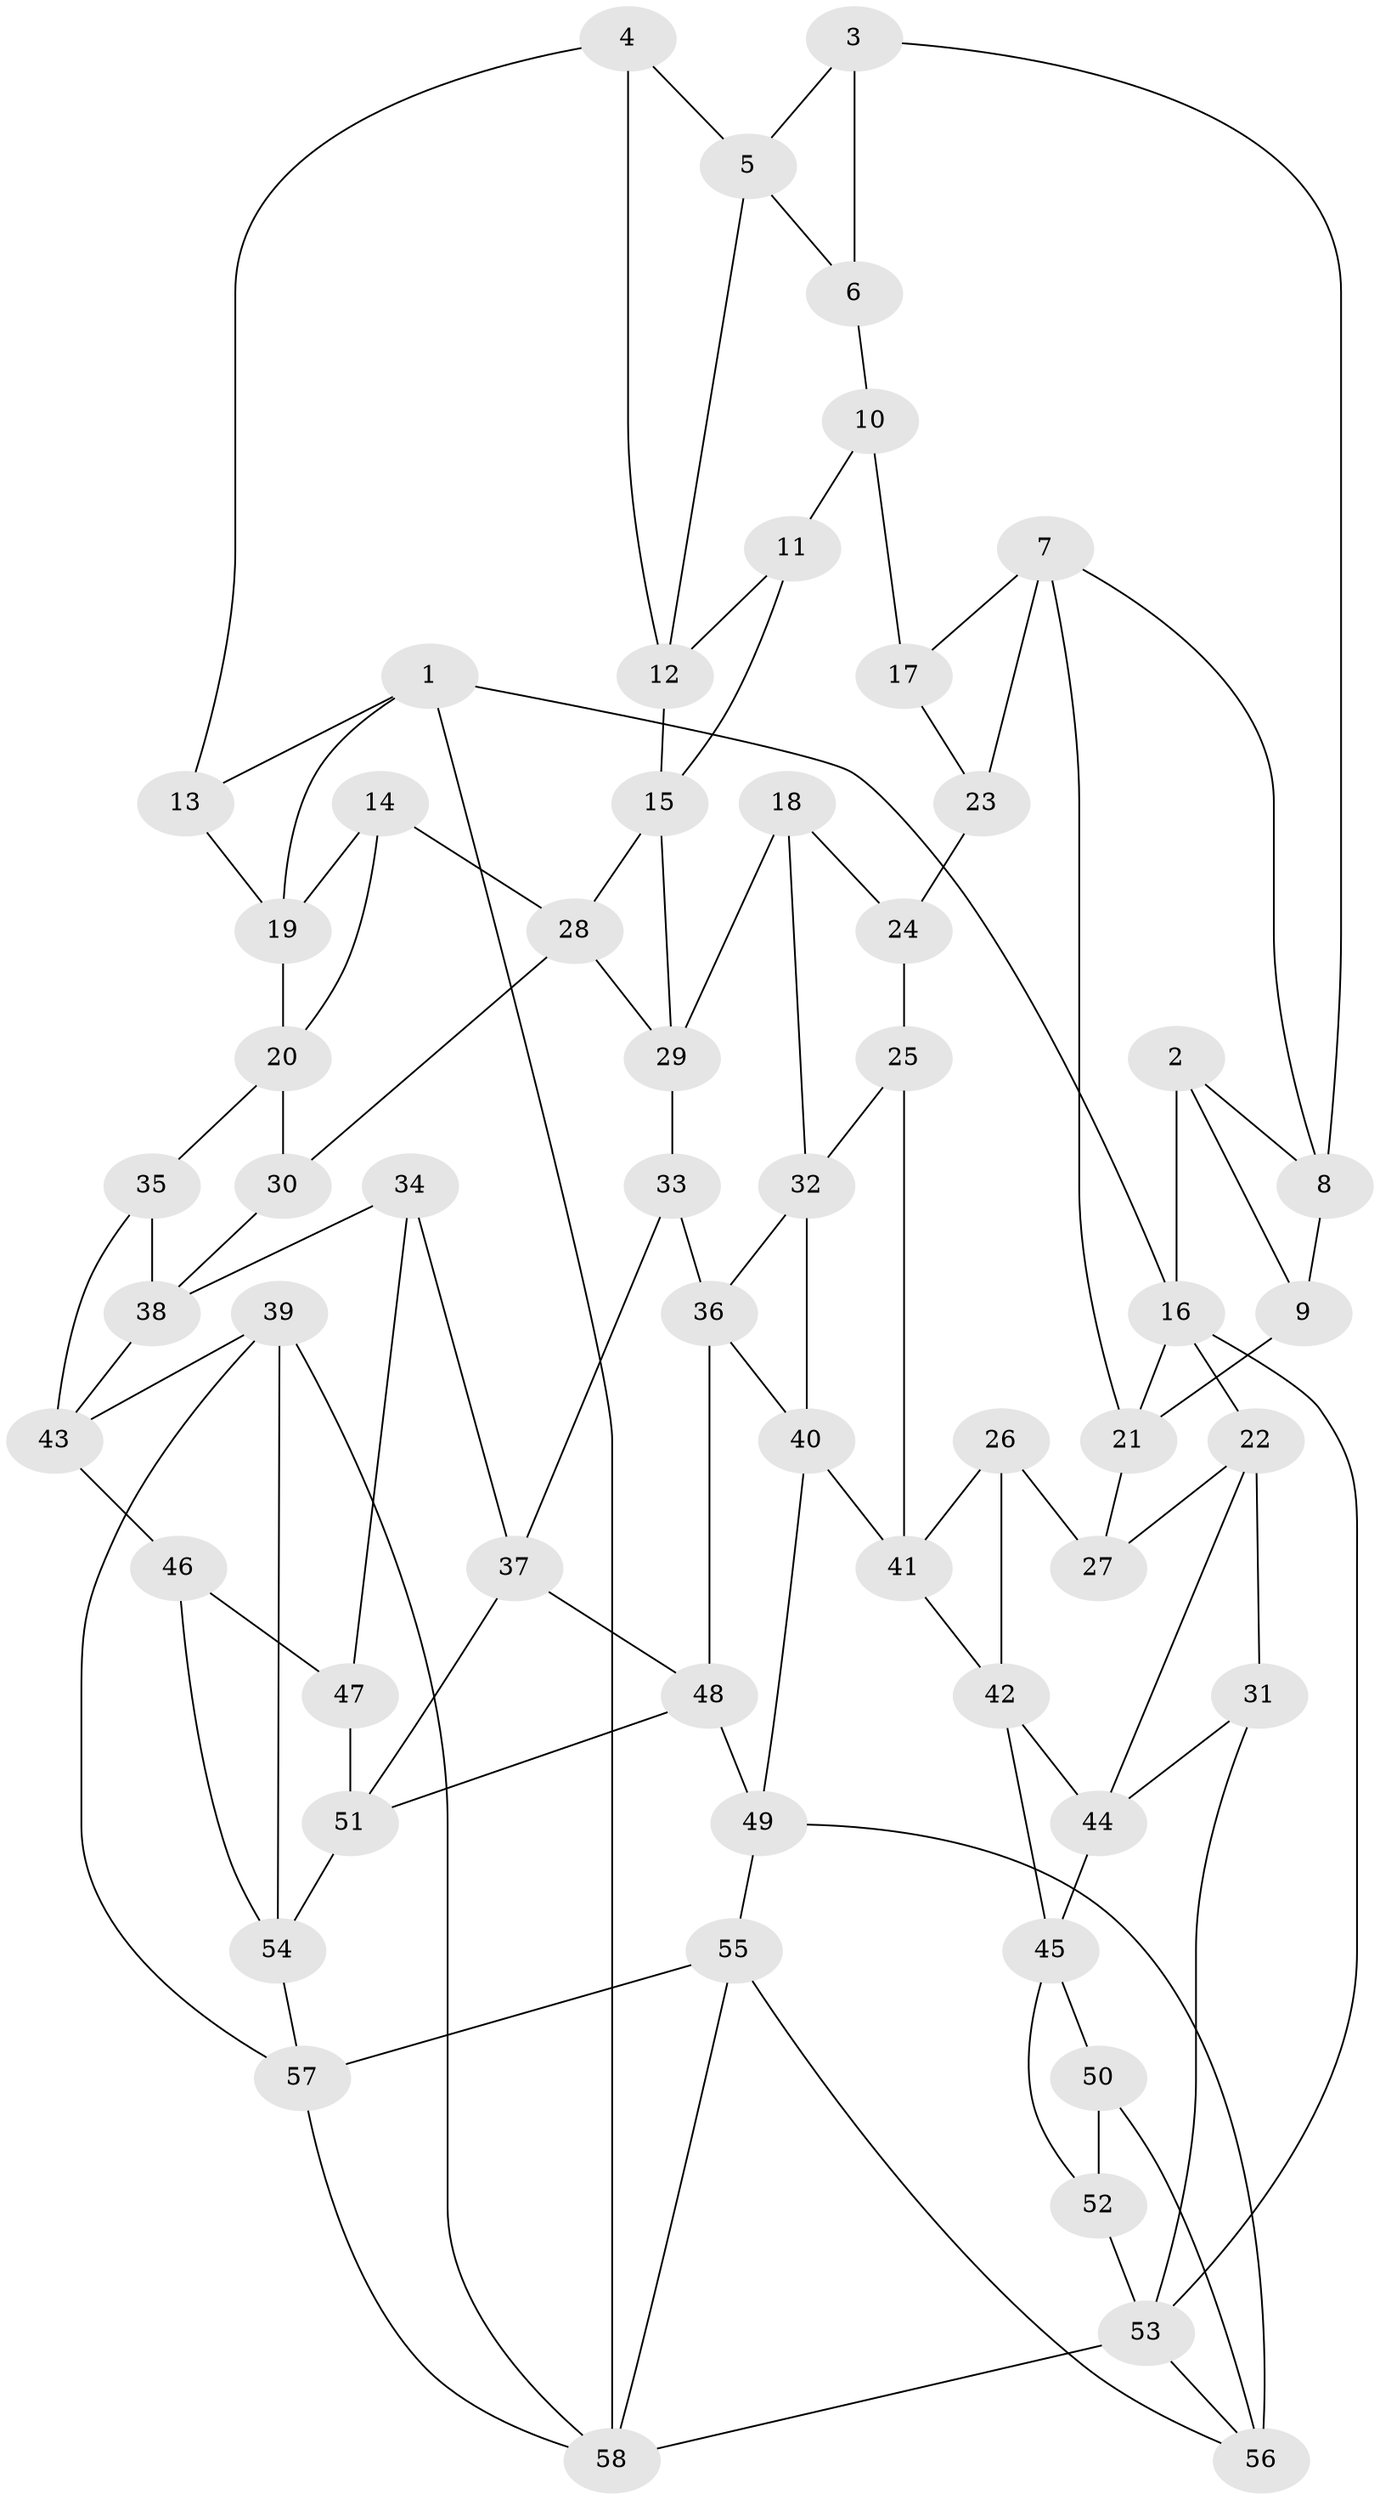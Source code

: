 // original degree distribution, {3: 0.017241379310344827, 6: 0.20689655172413793, 5: 0.5517241379310345, 4: 0.22413793103448276}
// Generated by graph-tools (version 1.1) at 2025/03/03/09/25 03:03:26]
// undirected, 58 vertices, 105 edges
graph export_dot {
graph [start="1"]
  node [color=gray90,style=filled];
  1;
  2;
  3;
  4;
  5;
  6;
  7;
  8;
  9;
  10;
  11;
  12;
  13;
  14;
  15;
  16;
  17;
  18;
  19;
  20;
  21;
  22;
  23;
  24;
  25;
  26;
  27;
  28;
  29;
  30;
  31;
  32;
  33;
  34;
  35;
  36;
  37;
  38;
  39;
  40;
  41;
  42;
  43;
  44;
  45;
  46;
  47;
  48;
  49;
  50;
  51;
  52;
  53;
  54;
  55;
  56;
  57;
  58;
  1 -- 13 [weight=1.0];
  1 -- 16 [weight=1.0];
  1 -- 19 [weight=1.0];
  1 -- 58 [weight=1.0];
  2 -- 8 [weight=1.0];
  2 -- 9 [weight=1.0];
  2 -- 16 [weight=1.0];
  3 -- 5 [weight=1.0];
  3 -- 6 [weight=1.0];
  3 -- 8 [weight=1.0];
  4 -- 5 [weight=1.0];
  4 -- 12 [weight=1.0];
  4 -- 13 [weight=1.0];
  5 -- 6 [weight=1.0];
  5 -- 12 [weight=1.0];
  6 -- 10 [weight=1.0];
  7 -- 8 [weight=1.0];
  7 -- 17 [weight=1.0];
  7 -- 21 [weight=1.0];
  7 -- 23 [weight=1.0];
  8 -- 9 [weight=1.0];
  9 -- 21 [weight=2.0];
  10 -- 11 [weight=1.0];
  10 -- 17 [weight=2.0];
  11 -- 12 [weight=1.0];
  11 -- 15 [weight=1.0];
  12 -- 15 [weight=1.0];
  13 -- 19 [weight=1.0];
  14 -- 19 [weight=1.0];
  14 -- 20 [weight=1.0];
  14 -- 28 [weight=1.0];
  15 -- 28 [weight=1.0];
  15 -- 29 [weight=1.0];
  16 -- 21 [weight=1.0];
  16 -- 22 [weight=1.0];
  16 -- 53 [weight=1.0];
  17 -- 23 [weight=1.0];
  18 -- 24 [weight=1.0];
  18 -- 29 [weight=1.0];
  18 -- 32 [weight=1.0];
  19 -- 20 [weight=1.0];
  20 -- 30 [weight=1.0];
  20 -- 35 [weight=1.0];
  21 -- 27 [weight=2.0];
  22 -- 27 [weight=1.0];
  22 -- 31 [weight=1.0];
  22 -- 44 [weight=1.0];
  23 -- 24 [weight=2.0];
  24 -- 25 [weight=1.0];
  25 -- 32 [weight=1.0];
  25 -- 41 [weight=1.0];
  26 -- 27 [weight=1.0];
  26 -- 41 [weight=1.0];
  26 -- 42 [weight=1.0];
  28 -- 29 [weight=1.0];
  28 -- 30 [weight=1.0];
  29 -- 33 [weight=1.0];
  30 -- 38 [weight=1.0];
  31 -- 44 [weight=1.0];
  31 -- 53 [weight=1.0];
  32 -- 36 [weight=1.0];
  32 -- 40 [weight=1.0];
  33 -- 36 [weight=1.0];
  33 -- 37 [weight=1.0];
  34 -- 37 [weight=1.0];
  34 -- 38 [weight=1.0];
  34 -- 47 [weight=1.0];
  35 -- 38 [weight=1.0];
  35 -- 43 [weight=1.0];
  36 -- 40 [weight=1.0];
  36 -- 48 [weight=1.0];
  37 -- 48 [weight=1.0];
  37 -- 51 [weight=1.0];
  38 -- 43 [weight=1.0];
  39 -- 43 [weight=1.0];
  39 -- 54 [weight=1.0];
  39 -- 57 [weight=1.0];
  39 -- 58 [weight=1.0];
  40 -- 41 [weight=1.0];
  40 -- 49 [weight=1.0];
  41 -- 42 [weight=1.0];
  42 -- 44 [weight=1.0];
  42 -- 45 [weight=1.0];
  43 -- 46 [weight=1.0];
  44 -- 45 [weight=1.0];
  45 -- 50 [weight=1.0];
  45 -- 52 [weight=1.0];
  46 -- 47 [weight=2.0];
  46 -- 54 [weight=1.0];
  47 -- 51 [weight=1.0];
  48 -- 49 [weight=1.0];
  48 -- 51 [weight=1.0];
  49 -- 55 [weight=1.0];
  49 -- 56 [weight=1.0];
  50 -- 52 [weight=1.0];
  50 -- 56 [weight=1.0];
  51 -- 54 [weight=1.0];
  52 -- 53 [weight=2.0];
  53 -- 56 [weight=1.0];
  53 -- 58 [weight=1.0];
  54 -- 57 [weight=1.0];
  55 -- 56 [weight=1.0];
  55 -- 57 [weight=1.0];
  55 -- 58 [weight=1.0];
  57 -- 58 [weight=1.0];
}
